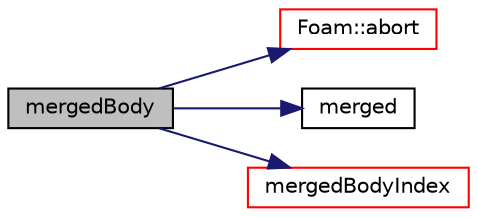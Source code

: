 digraph "mergedBody"
{
  bgcolor="transparent";
  edge [fontname="Helvetica",fontsize="10",labelfontname="Helvetica",labelfontsize="10"];
  node [fontname="Helvetica",fontsize="10",shape=record];
  rankdir="LR";
  Node1 [label="mergedBody",height=0.2,width=0.4,color="black", fillcolor="grey75", style="filled", fontcolor="black"];
  Node1 -> Node2 [color="midnightblue",fontsize="10",style="solid",fontname="Helvetica"];
  Node2 [label="Foam::abort",height=0.2,width=0.4,color="red",URL="$a10979.html#a447107a607d03e417307c203fa5fb44b"];
  Node1 -> Node3 [color="midnightblue",fontsize="10",style="solid",fontname="Helvetica"];
  Node3 [label="merged",height=0.2,width=0.4,color="black",URL="$a02254.html#aa5adc6831315d2d2b00c51d82c2b4b08",tooltip="Return true if the body with given ID has been merged with a parent. "];
  Node1 -> Node4 [color="midnightblue",fontsize="10",style="solid",fontname="Helvetica"];
  Node4 [label="mergedBodyIndex",height=0.2,width=0.4,color="red",URL="$a02254.html#a9a1fa7149bb451d6161f6ce81a5b9e14",tooltip="Return the index of the merged body in the mergedBody list. "];
}
